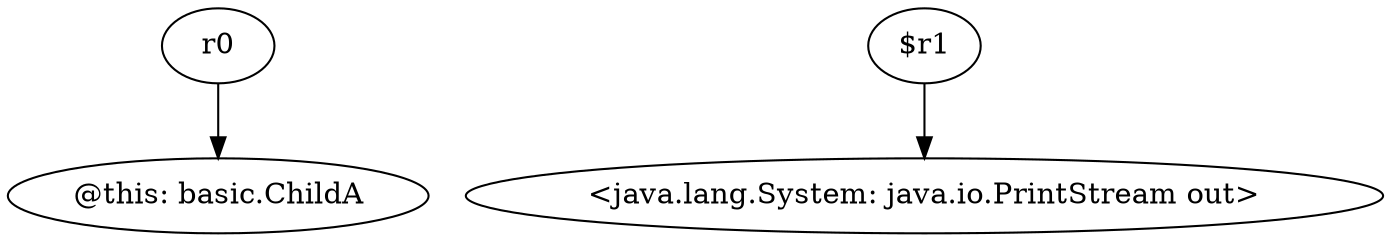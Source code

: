 digraph g {
0[label="r0"]
1[label="@this: basic.ChildA"]
0->1[label=""]
2[label="$r1"]
3[label="<java.lang.System: java.io.PrintStream out>"]
2->3[label=""]
}